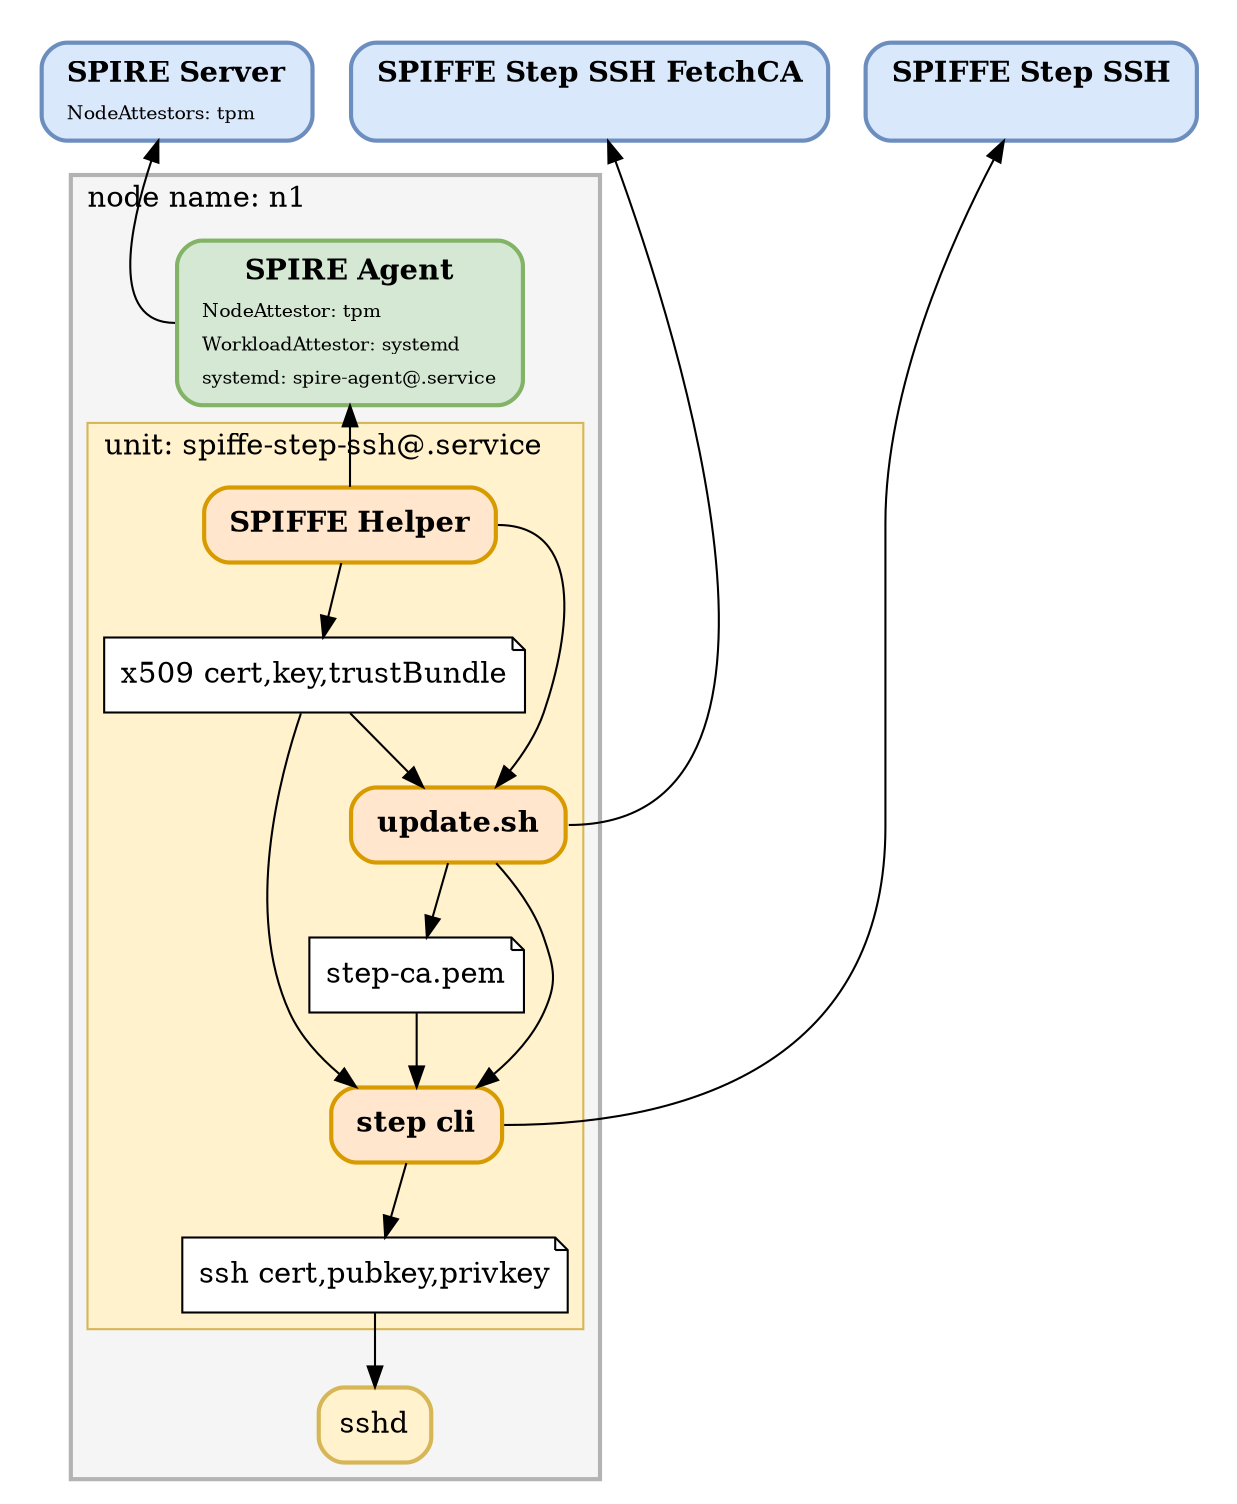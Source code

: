 digraph G {
  subgraph cluster_server1 {
      style="invis"
    spire_server[label=<<table border="0"><tr><td><b>SPIRE Server</b></td></tr><tr><td align="left"><font point-size="9">NodeAttestors: tpm</font></td></tr></table>>,shape="record",style="rounded,solid,filled,bold",color="#6c8ebf",fillcolor="#dae8fc"]
    fetchca_server[label=<<table border="0"><tr><td><b>SPIFFE Step SSH FetchCA</b></td></tr><tr><td align="left"><font point-size="9">&nbsp;</font></td></tr></table>>,shape="record",style="rounded,solid,filled,bold",color="#6c8ebf",fillcolor="#dae8fc"]
    step_server[label=<<table border="0"><tr><td><b>SPIFFE Step SSH</b></td></tr><tr><td align="left"><font point-size="9">&nbsp;</font></td></tr></table>>,shape="record",style="rounded,solid,filled,bold",color="#6c8ebf",fillcolor="#dae8fc"]
  }
  
  subgraph cluster_node1 {
      label = "node name: n1"
      #style = dashed
        style="filled,solid,bold";
        color="#b3b3b3";
        fillcolor="#f5f5f5";
        labeljust="l"; 

          spire_agent1[label=<<table border="0"><tr><td><b>SPIRE Agent</b></td></tr><tr><td align="left"><font point-size="9">NodeAttestor: tpm</font></td></tr><tr><td align="left"><font point-size="9">WorkloadAttestor: systemd</font></td></tr><tr><td align="left"><font point-size="9">systemd: spire-agent@.service</font></td></tr></table>>,shape="record",style="rounded,solid,filled,bold",color="#82b366",fillcolor="#d5e8d4"]
          sshd1[label="sshd",shape="box",style="rounded,solid,filled,bold",color="#d6b656",fillcolor="#fff2cc"]
        subgraph cluster_step {
          label="unit: spiffe-step-ssh@.service"
          style = "filled"
          color="#d6b656"
          fillcolor="#fff2cc"
          spiffe_helper1[label=<<table border="0"><tr><td><b>SPIFFE Helper</b></td></tr></table>>,shape="box",style="rounded,solid,filled,bold",color="#d79b00",fillcolor="#ffe6cc"]
          update_sh[label=<<table border="0"><tr><td><b>update.sh</b></td></tr></table>>,shape="box",style="rounded,solid,filled,bold",color="#d79b00",fillcolor="#ffe6cc"]
          step[label=<<table border="0"><tr><td><b>step cli</b></td></tr></table>>,shape="box",style="rounded,solid,filled,bold",color="#d79b00",fillcolor="#ffe6cc"]
      	spiffe_helper_files1[label="x509 cert,key,trustBundle", shape="note",style="filled",fillcolor="#ffffff"]
      	ssh_files1[label="ssh cert,pubkey,privkey", shape="note",style="filled",fillcolor="#ffffff"]
      	step_files1[label="step-ca.pem", shape="note",style="filled",fillcolor="#ffffff"]
	}
      }
  
  spire_server -> spire_agent1:w[dir=back]
  spire_agent1 -> spiffe_helper1[dir=back]
  spiffe_helper1 -> spiffe_helper_files1
  spiffe_helper_files1 -> update_sh
  spiffe_helper_files1 -> step
  spiffe_helper1:e -> update_sh
  update_sh -> step
  update_sh -> step_files1
  step_files1 -> step
  step -> ssh_files1
  fetchca_server -> update_sh:e[dir=back]
  step_server -> step:e[dir=back]
  ssh_files1 -> sshd1
}
